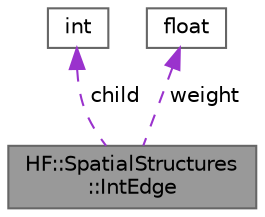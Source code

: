 digraph "HF::SpatialStructures::IntEdge"
{
 // LATEX_PDF_SIZE
  bgcolor="transparent";
  edge [fontname=Helvetica,fontsize=10,labelfontname=Helvetica,labelfontsize=10];
  node [fontname=Helvetica,fontsize=10,shape=box,height=0.2,width=0.4];
  Node1 [label="HF::SpatialStructures\l::IntEdge",height=0.2,width=0.4,color="gray40", fillcolor="grey60", style="filled", fontcolor="black",tooltip="A lighter version of Edge that contains an ID instead of a full node object.."];
  Node2 -> Node1 [dir="back",color="darkorchid3",style="dashed",label=" child" ];
  Node2 [label="int",height=0.2,width=0.4,color="gray40", fillcolor="white", style="filled",tooltip=" "];
  Node3 -> Node1 [dir="back",color="darkorchid3",style="dashed",label=" weight" ];
  Node3 [label="float",height=0.2,width=0.4,color="gray40", fillcolor="white", style="filled",tooltip=" "];
}

